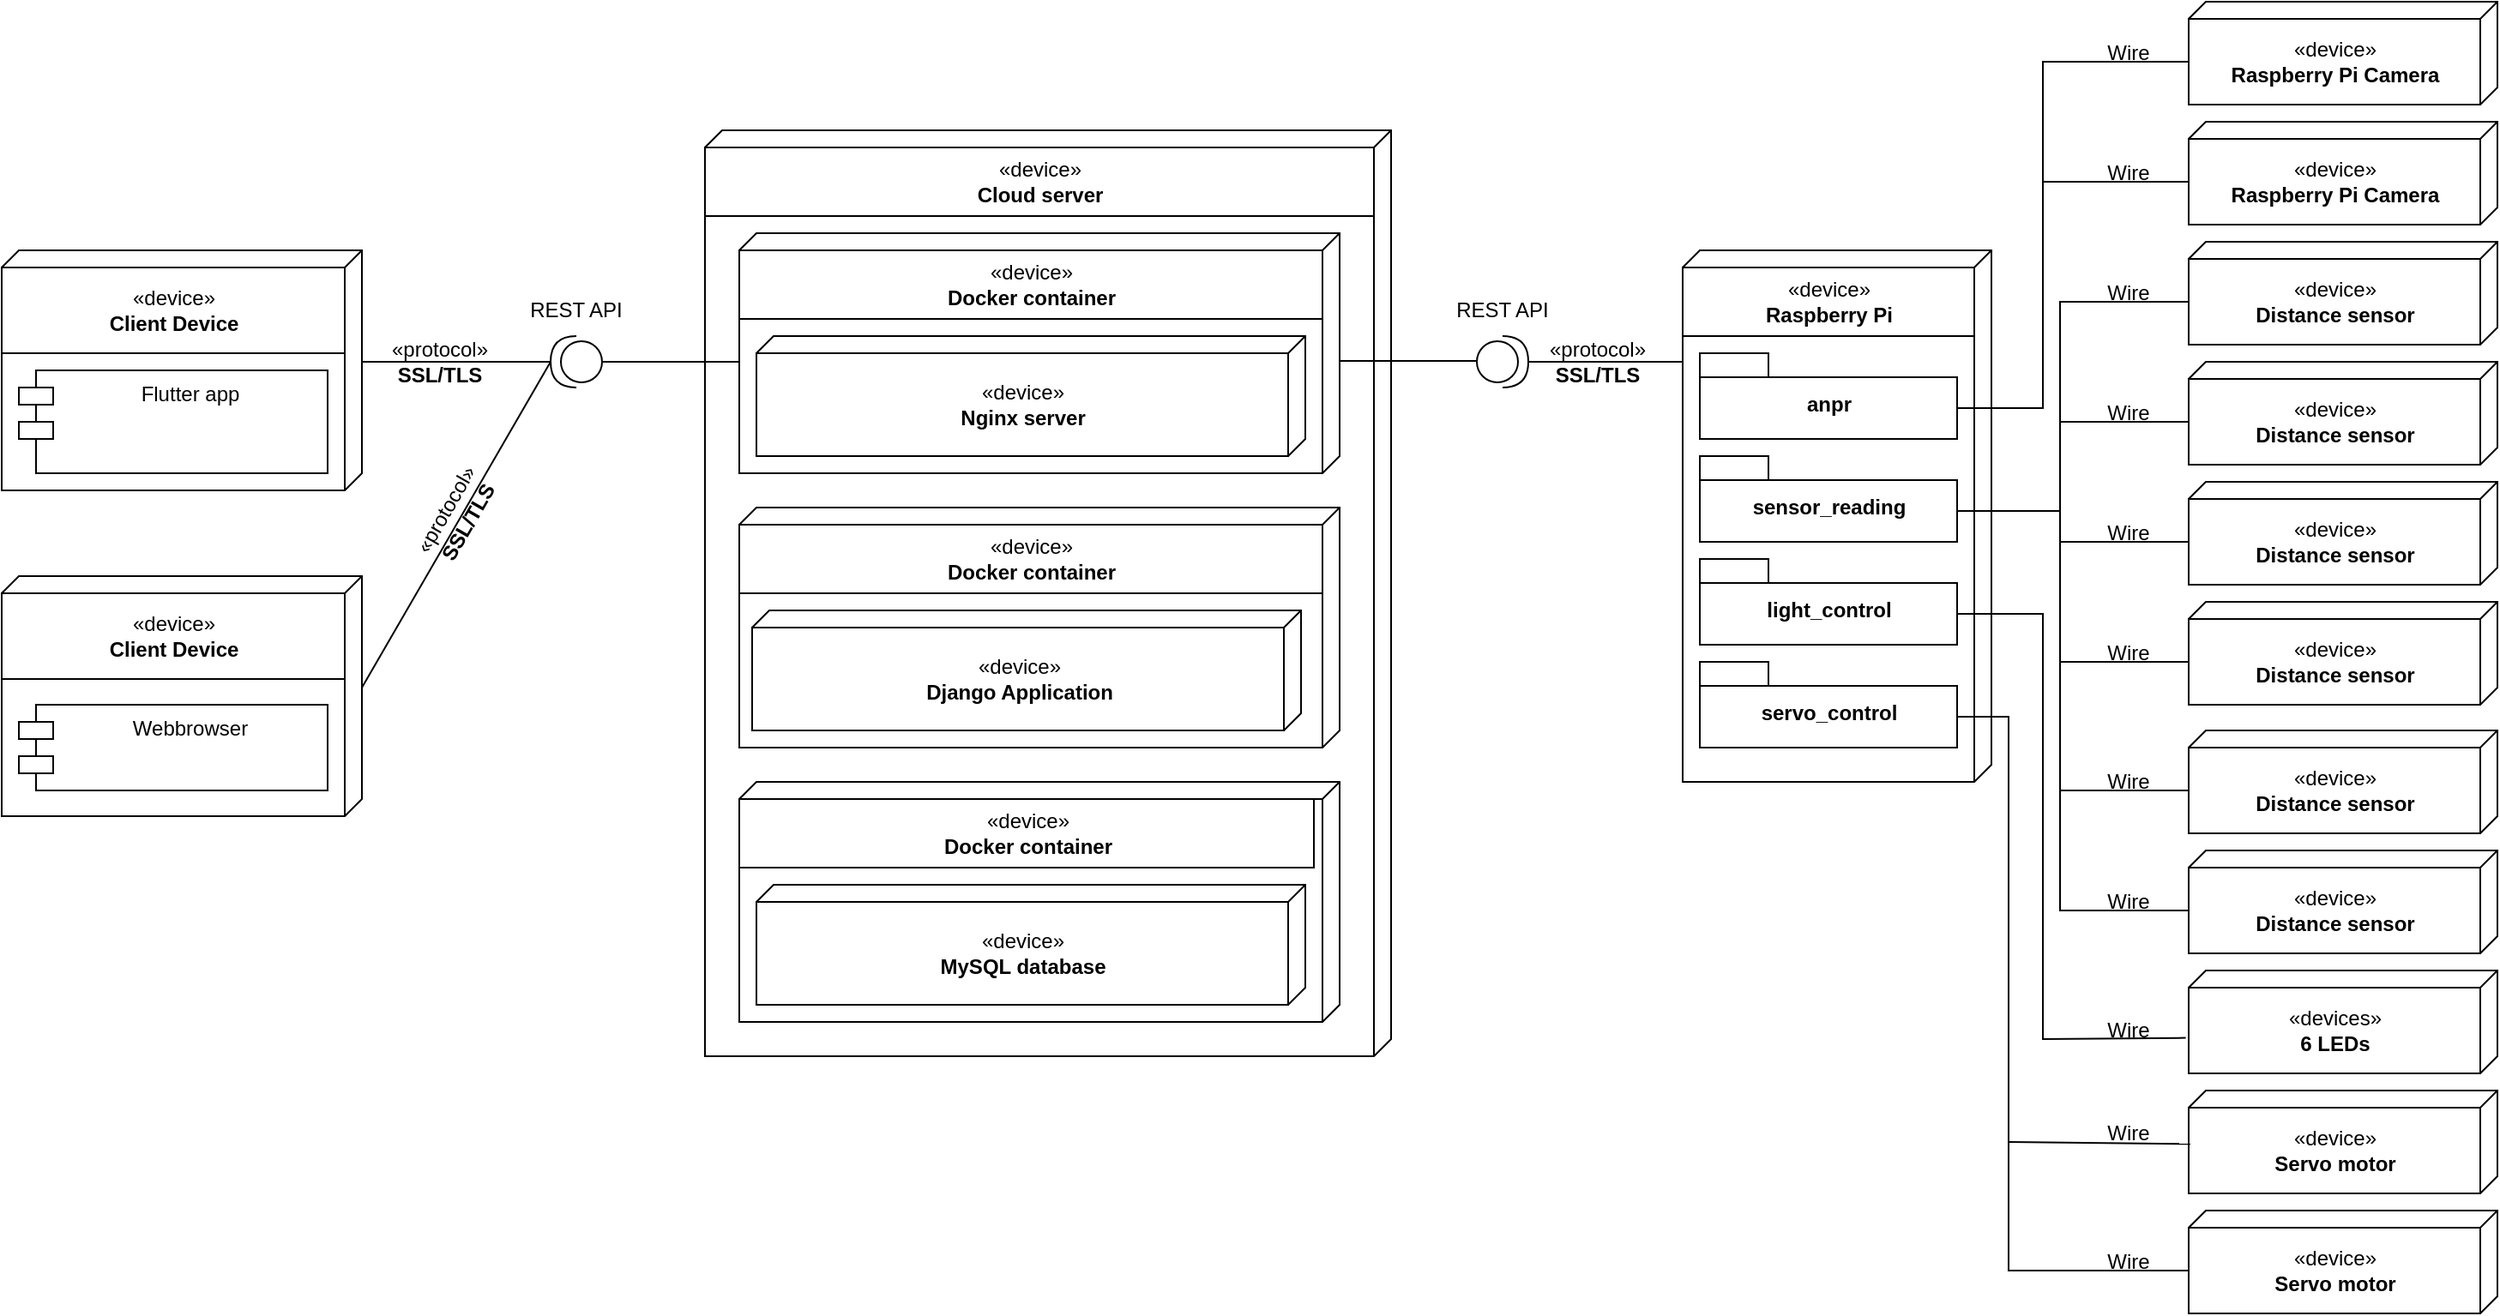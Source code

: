 <mxfile version="20.3.0" type="device"><diagram id="a6N8n4Ubzdl8JHRBqSU_" name="Seite-1"><mxGraphModel dx="1778" dy="1098" grid="1" gridSize="10" guides="1" tooltips="1" connect="1" arrows="1" fold="1" page="0" pageScale="1" pageWidth="827" pageHeight="1169" math="0" shadow="0"><root><mxCell id="0"/><mxCell id="1" parent="0"/><mxCell id="0hcZLCrjGNCuth_wSVwY-50" value="«protocol»&lt;br&gt;&lt;b&gt;SSL/TLS&lt;/b&gt;" style="html=1;strokeColor=none;fillColor=none;rotation=0;" parent="1" vertex="1"><mxGeometry x="1160" y="315" width="80" height="40" as="geometry"/></mxCell><mxCell id="0hcZLCrjGNCuth_wSVwY-1" value="" style="verticalAlign=top;align=left;spacingTop=8;spacingLeft=2;spacingRight=12;shape=cube;size=10;direction=south;fontStyle=4;html=1;" parent="1" vertex="1"><mxGeometry x="680" y="200" width="400" height="540" as="geometry"/></mxCell><mxCell id="0hcZLCrjGNCuth_wSVwY-2" value="" style="verticalAlign=top;align=left;spacingTop=8;spacingLeft=2;spacingRight=12;shape=cube;size=10;direction=south;fontStyle=4;html=1;" parent="1" vertex="1"><mxGeometry x="700" y="260" width="350" height="140" as="geometry"/></mxCell><mxCell id="0hcZLCrjGNCuth_wSVwY-5" value="" style="verticalAlign=top;align=left;spacingTop=8;spacingLeft=2;spacingRight=12;shape=cube;size=10;direction=south;fontStyle=4;html=1;" parent="1" vertex="1"><mxGeometry x="710" y="320" width="320" height="70" as="geometry"/></mxCell><mxCell id="0hcZLCrjGNCuth_wSVwY-6" value="«device»&lt;br&gt;&lt;b&gt;Cloud server&lt;/b&gt;" style="html=1;strokeColor=default;" parent="1" vertex="1"><mxGeometry x="680" y="210" width="390" height="40" as="geometry"/></mxCell><mxCell id="0hcZLCrjGNCuth_wSVwY-7" value="«device»&lt;br&gt;&lt;b&gt;Docker container&lt;/b&gt;" style="html=1;strokeColor=default;" parent="1" vertex="1"><mxGeometry x="700" y="270" width="340" height="40" as="geometry"/></mxCell><mxCell id="0hcZLCrjGNCuth_wSVwY-8" value="«device»&lt;br&gt;&lt;b&gt;Nginx server&lt;/b&gt;" style="html=1;strokeColor=default;" parent="1" vertex="1"><mxGeometry x="710" y="330" width="310" height="60" as="geometry"/></mxCell><mxCell id="0hcZLCrjGNCuth_wSVwY-12" value="" style="verticalAlign=top;align=left;spacingTop=8;spacingLeft=2;spacingRight=12;shape=cube;size=10;direction=south;fontStyle=4;html=1;" parent="1" vertex="1"><mxGeometry x="700" y="420" width="350" height="140" as="geometry"/></mxCell><mxCell id="0hcZLCrjGNCuth_wSVwY-13" value="«device»&lt;br&gt;&lt;b&gt;Docker container&lt;/b&gt;" style="html=1;strokeColor=default;" parent="1" vertex="1"><mxGeometry x="700" y="430" width="340" height="40" as="geometry"/></mxCell><mxCell id="0hcZLCrjGNCuth_wSVwY-15" value="" style="verticalAlign=top;align=left;spacingTop=8;spacingLeft=2;spacingRight=12;shape=cube;size=10;direction=south;fontStyle=4;html=1;" parent="1" vertex="1"><mxGeometry x="700" y="580" width="350" height="140" as="geometry"/></mxCell><mxCell id="0hcZLCrjGNCuth_wSVwY-16" value="«device»&lt;br&gt;&lt;b&gt;Docker container&lt;/b&gt;" style="html=1;strokeColor=default;" parent="1" vertex="1"><mxGeometry x="700" y="590" width="335" height="40" as="geometry"/></mxCell><mxCell id="0hcZLCrjGNCuth_wSVwY-22" value="" style="verticalAlign=top;align=left;spacingTop=8;spacingLeft=2;spacingRight=12;shape=cube;size=10;direction=south;fontStyle=4;html=1;strokeColor=default;" parent="1" vertex="1"><mxGeometry x="270" y="270" width="210" height="140" as="geometry"/></mxCell><mxCell id="0hcZLCrjGNCuth_wSVwY-23" value="«device»&lt;br&gt;&lt;b&gt;Client Device&lt;/b&gt;" style="html=1;strokeColor=default;" parent="1" vertex="1"><mxGeometry x="270" y="280" width="200" height="50" as="geometry"/></mxCell><mxCell id="0hcZLCrjGNCuth_wSVwY-25" value="Flutter app" style="shape=module;align=left;spacingLeft=20;align=center;verticalAlign=top;strokeColor=default;" parent="1" vertex="1"><mxGeometry x="280" y="340" width="180" height="60" as="geometry"/></mxCell><mxCell id="0hcZLCrjGNCuth_wSVwY-27" value="" style="verticalAlign=top;align=left;spacingTop=8;spacingLeft=2;spacingRight=12;shape=cube;size=10;direction=south;fontStyle=4;html=1;strokeColor=default;" parent="1" vertex="1"><mxGeometry x="270" y="460" width="210" height="140" as="geometry"/></mxCell><mxCell id="0hcZLCrjGNCuth_wSVwY-28" value="«device»&lt;br&gt;&lt;b&gt;Client Device&lt;/b&gt;" style="html=1;strokeColor=default;" parent="1" vertex="1"><mxGeometry x="270" y="470" width="200" height="50" as="geometry"/></mxCell><mxCell id="0hcZLCrjGNCuth_wSVwY-29" value="Webbrowser" style="shape=module;align=left;spacingLeft=20;align=center;verticalAlign=top;strokeColor=default;" parent="1" vertex="1"><mxGeometry x="280" y="535" width="180" height="50" as="geometry"/></mxCell><mxCell id="0hcZLCrjGNCuth_wSVwY-31" value="" style="verticalAlign=top;align=left;spacingTop=8;spacingLeft=2;spacingRight=12;shape=cube;size=10;direction=south;fontStyle=4;html=1;" parent="1" vertex="1"><mxGeometry x="707.5" y="480" width="320" height="70" as="geometry"/></mxCell><mxCell id="0hcZLCrjGNCuth_wSVwY-14" value="«device»&lt;br&gt;&lt;b&gt;Django Application&lt;/b&gt;" style="html=1;strokeColor=default;" parent="1" vertex="1"><mxGeometry x="707.5" y="490" width="310" height="60" as="geometry"/></mxCell><mxCell id="0hcZLCrjGNCuth_wSVwY-32" value="" style="verticalAlign=top;align=left;spacingTop=8;spacingLeft=2;spacingRight=12;shape=cube;size=10;direction=south;fontStyle=4;html=1;" parent="1" vertex="1"><mxGeometry x="710" y="640" width="320" height="70" as="geometry"/></mxCell><mxCell id="0hcZLCrjGNCuth_wSVwY-17" value="«device»&lt;br&gt;&lt;b&gt;MySQL database&lt;/b&gt;" style="html=1;strokeColor=default;" parent="1" vertex="1"><mxGeometry x="710" y="650" width="310" height="60" as="geometry"/></mxCell><mxCell id="0hcZLCrjGNCuth_wSVwY-33" value="" style="shape=providedRequiredInterface;html=1;verticalLabelPosition=bottom;sketch=0;strokeColor=default;rotation=-180;" parent="1" vertex="1"><mxGeometry x="590" y="320" width="30" height="30" as="geometry"/></mxCell><mxCell id="0hcZLCrjGNCuth_wSVwY-34" value="" style="endArrow=none;html=1;rounded=0;exitX=0;exitY=0.5;exitDx=0;exitDy=0;exitPerimeter=0;entryX=0;entryY=0;entryDx=75;entryDy=350;entryPerimeter=0;" parent="1" source="0hcZLCrjGNCuth_wSVwY-33" target="0hcZLCrjGNCuth_wSVwY-2" edge="1"><mxGeometry width="50" height="50" relative="1" as="geometry"><mxPoint x="620" y="430" as="sourcePoint"/><mxPoint x="670" y="380" as="targetPoint"/></mxGeometry></mxCell><mxCell id="0hcZLCrjGNCuth_wSVwY-35" value="" style="endArrow=none;html=1;rounded=0;exitX=0;exitY=0;exitDx=65;exitDy=0;exitPerimeter=0;entryX=1;entryY=0.5;entryDx=0;entryDy=0;entryPerimeter=0;" parent="1" source="0hcZLCrjGNCuth_wSVwY-22" target="0hcZLCrjGNCuth_wSVwY-33" edge="1"><mxGeometry width="50" height="50" relative="1" as="geometry"><mxPoint x="680" y="460" as="sourcePoint"/><mxPoint x="730" y="410" as="targetPoint"/></mxGeometry></mxCell><mxCell id="0hcZLCrjGNCuth_wSVwY-36" value="" style="endArrow=none;html=1;rounded=0;exitX=0;exitY=0;exitDx=65;exitDy=0;exitPerimeter=0;entryX=1;entryY=0.5;entryDx=0;entryDy=0;entryPerimeter=0;" parent="1" source="0hcZLCrjGNCuth_wSVwY-27" target="0hcZLCrjGNCuth_wSVwY-33" edge="1"><mxGeometry width="50" height="50" relative="1" as="geometry"><mxPoint x="680" y="420" as="sourcePoint"/><mxPoint x="730" y="370" as="targetPoint"/></mxGeometry></mxCell><mxCell id="0hcZLCrjGNCuth_wSVwY-37" value="REST API" style="text;html=1;strokeColor=none;fillColor=none;align=center;verticalAlign=middle;whiteSpace=wrap;rounded=0;" parent="1" vertex="1"><mxGeometry x="575" y="290" width="60" height="30" as="geometry"/></mxCell><mxCell id="0hcZLCrjGNCuth_wSVwY-38" value="«protocol»&lt;br&gt;&lt;b&gt;SSL/TLS&lt;/b&gt;" style="html=1;strokeColor=none;fillColor=none;rotation=-60;" parent="1" vertex="1"><mxGeometry x="480" y="400" width="110" height="50" as="geometry"/></mxCell><mxCell id="0hcZLCrjGNCuth_wSVwY-39" value="«protocol»&lt;br&gt;&lt;b&gt;SSL/TLS&lt;/b&gt;" style="html=1;strokeColor=none;fillColor=none;rotation=0;" parent="1" vertex="1"><mxGeometry x="470" y="310" width="110" height="50" as="geometry"/></mxCell><mxCell id="0hcZLCrjGNCuth_wSVwY-40" value="" style="verticalAlign=top;align=left;spacingTop=8;spacingLeft=2;spacingRight=12;shape=cube;size=10;direction=south;fontStyle=4;html=1;strokeColor=default;fillColor=none;" parent="1" vertex="1"><mxGeometry x="1250" y="270" width="180" height="310" as="geometry"/></mxCell><mxCell id="0hcZLCrjGNCuth_wSVwY-41" value="«device»&lt;br&gt;&lt;b&gt;Raspberry Pi&lt;/b&gt;" style="html=1;strokeColor=default;fillColor=none;" parent="1" vertex="1"><mxGeometry x="1250" y="280" width="170" height="40" as="geometry"/></mxCell><mxCell id="0hcZLCrjGNCuth_wSVwY-43" value="" style="endArrow=none;html=1;rounded=0;exitX=0;exitY=0.5;exitDx=0;exitDy=0;exitPerimeter=0;entryX=0;entryY=0;entryDx=75;entryDy=350;entryPerimeter=0;" parent="1" edge="1"><mxGeometry width="50" height="50" relative="1" as="geometry"><mxPoint x="1050" y="334.5" as="sourcePoint"/><mxPoint x="1130" y="334.5" as="targetPoint"/></mxGeometry></mxCell><mxCell id="0hcZLCrjGNCuth_wSVwY-44" value="" style="shape=providedRequiredInterface;html=1;verticalLabelPosition=bottom;sketch=0;strokeColor=default;rotation=0;" parent="1" vertex="1"><mxGeometry x="1130" y="320" width="30" height="30" as="geometry"/></mxCell><mxCell id="0hcZLCrjGNCuth_wSVwY-47" value="" style="endArrow=none;html=1;rounded=0;entryX=0;entryY=0;entryDx=65;entryDy=180;entryPerimeter=0;exitX=1;exitY=0.5;exitDx=0;exitDy=0;exitPerimeter=0;" parent="1" source="0hcZLCrjGNCuth_wSVwY-44" target="0hcZLCrjGNCuth_wSVwY-40" edge="1"><mxGeometry width="50" height="50" relative="1" as="geometry"><mxPoint x="860" y="350" as="sourcePoint"/><mxPoint x="910" y="300" as="targetPoint"/></mxGeometry></mxCell><mxCell id="0hcZLCrjGNCuth_wSVwY-48" value="anpr" style="shape=folder;fontStyle=1;spacingTop=10;tabWidth=40;tabHeight=14;tabPosition=left;html=1;strokeColor=default;fillColor=none;" parent="1" vertex="1"><mxGeometry x="1260" y="330" width="150" height="50" as="geometry"/></mxCell><mxCell id="0hcZLCrjGNCuth_wSVwY-49" value="sensor_reading" style="shape=folder;fontStyle=1;spacingTop=10;tabWidth=40;tabHeight=14;tabPosition=left;html=1;strokeColor=default;fillColor=none;" parent="1" vertex="1"><mxGeometry x="1260" y="390" width="150" height="50" as="geometry"/></mxCell><mxCell id="0hcZLCrjGNCuth_wSVwY-53" value="REST API" style="text;html=1;strokeColor=none;fillColor=none;align=center;verticalAlign=middle;whiteSpace=wrap;rounded=0;" parent="1" vertex="1"><mxGeometry x="1115" y="290" width="60" height="30" as="geometry"/></mxCell><mxCell id="0hcZLCrjGNCuth_wSVwY-54" value="" style="verticalAlign=top;align=left;spacingTop=8;spacingLeft=2;spacingRight=12;shape=cube;size=10;direction=south;fontStyle=4;html=1;strokeColor=default;fillColor=none;" parent="1" vertex="1"><mxGeometry x="1545" y="125" width="180" height="60" as="geometry"/></mxCell><mxCell id="0hcZLCrjGNCuth_wSVwY-55" value="«device»&lt;br&gt;&lt;b&gt;Raspberry Pi Camera&lt;/b&gt;" style="html=1;strokeColor=default;fillColor=none;" parent="1" vertex="1"><mxGeometry x="1545" y="135" width="170" height="50" as="geometry"/></mxCell><mxCell id="0hcZLCrjGNCuth_wSVwY-57" value="" style="verticalAlign=top;align=left;spacingTop=8;spacingLeft=2;spacingRight=12;shape=cube;size=10;direction=south;fontStyle=4;html=1;strokeColor=default;fillColor=none;" parent="1" vertex="1"><mxGeometry x="1545" y="195" width="180" height="60" as="geometry"/></mxCell><mxCell id="0hcZLCrjGNCuth_wSVwY-58" value="«device»&lt;br&gt;&lt;b&gt;Raspberry Pi Camera&lt;/b&gt;" style="html=1;strokeColor=default;fillColor=none;" parent="1" vertex="1"><mxGeometry x="1545" y="205" width="170" height="50" as="geometry"/></mxCell><mxCell id="0hcZLCrjGNCuth_wSVwY-60" value="" style="verticalAlign=top;align=left;spacingTop=8;spacingLeft=2;spacingRight=12;shape=cube;size=10;direction=south;fontStyle=4;html=1;strokeColor=default;fillColor=none;" parent="1" vertex="1"><mxGeometry x="1545" y="265" width="180" height="60" as="geometry"/></mxCell><mxCell id="0hcZLCrjGNCuth_wSVwY-61" value="«device»&lt;br&gt;&lt;b&gt;Distance sensor&lt;/b&gt;" style="html=1;strokeColor=default;fillColor=none;" parent="1" vertex="1"><mxGeometry x="1545" y="275" width="170" height="50" as="geometry"/></mxCell><mxCell id="0hcZLCrjGNCuth_wSVwY-63" value="" style="verticalAlign=top;align=left;spacingTop=8;spacingLeft=2;spacingRight=12;shape=cube;size=10;direction=south;fontStyle=4;html=1;strokeColor=default;fillColor=none;" parent="1" vertex="1"><mxGeometry x="1545" y="335" width="180" height="60" as="geometry"/></mxCell><mxCell id="0hcZLCrjGNCuth_wSVwY-64" value="«device»&lt;br&gt;&lt;b&gt;Distance sensor&lt;/b&gt;" style="html=1;strokeColor=default;fillColor=none;" parent="1" vertex="1"><mxGeometry x="1545" y="345" width="170" height="50" as="geometry"/></mxCell><mxCell id="0hcZLCrjGNCuth_wSVwY-65" value="" style="verticalAlign=top;align=left;spacingTop=8;spacingLeft=2;spacingRight=12;shape=cube;size=10;direction=south;fontStyle=4;html=1;strokeColor=default;fillColor=none;" parent="1" vertex="1"><mxGeometry x="1545" y="405" width="180" height="60" as="geometry"/></mxCell><mxCell id="0hcZLCrjGNCuth_wSVwY-66" value="«device»&lt;br&gt;&lt;b&gt;Distance sensor&lt;/b&gt;" style="html=1;strokeColor=default;fillColor=none;" parent="1" vertex="1"><mxGeometry x="1545" y="415" width="170" height="50" as="geometry"/></mxCell><mxCell id="0hcZLCrjGNCuth_wSVwY-67" value="" style="verticalAlign=top;align=left;spacingTop=8;spacingLeft=2;spacingRight=12;shape=cube;size=10;direction=south;fontStyle=4;html=1;strokeColor=default;fillColor=none;" parent="1" vertex="1"><mxGeometry x="1545" y="475" width="180" height="60" as="geometry"/></mxCell><mxCell id="0hcZLCrjGNCuth_wSVwY-68" value="«device»&lt;br&gt;&lt;b&gt;Distance sensor&lt;/b&gt;" style="html=1;strokeColor=default;fillColor=none;" parent="1" vertex="1"><mxGeometry x="1545" y="485" width="170" height="50" as="geometry"/></mxCell><mxCell id="0hcZLCrjGNCuth_wSVwY-69" value="" style="verticalAlign=top;align=left;spacingTop=8;spacingLeft=2;spacingRight=12;shape=cube;size=10;direction=south;fontStyle=4;html=1;strokeColor=default;fillColor=none;" parent="1" vertex="1"><mxGeometry x="1545" y="550" width="180" height="60" as="geometry"/></mxCell><mxCell id="0hcZLCrjGNCuth_wSVwY-70" value="«device»&lt;br&gt;&lt;b&gt;Distance sensor&lt;/b&gt;" style="html=1;strokeColor=default;fillColor=none;" parent="1" vertex="1"><mxGeometry x="1545" y="560" width="170" height="50" as="geometry"/></mxCell><mxCell id="0hcZLCrjGNCuth_wSVwY-71" value="" style="verticalAlign=top;align=left;spacingTop=8;spacingLeft=2;spacingRight=12;shape=cube;size=10;direction=south;fontStyle=4;html=1;strokeColor=default;fillColor=none;" parent="1" vertex="1"><mxGeometry x="1545" y="620" width="180" height="60" as="geometry"/></mxCell><mxCell id="0hcZLCrjGNCuth_wSVwY-72" value="«device»&lt;br&gt;&lt;b&gt;Distance sensor&lt;/b&gt;" style="html=1;strokeColor=default;fillColor=none;" parent="1" vertex="1"><mxGeometry x="1545" y="630" width="170" height="50" as="geometry"/></mxCell><mxCell id="0hcZLCrjGNCuth_wSVwY-77" value="light_control" style="shape=folder;fontStyle=1;spacingTop=10;tabWidth=40;tabHeight=14;tabPosition=left;html=1;strokeColor=default;fillColor=none;" parent="1" vertex="1"><mxGeometry x="1260" y="450" width="150" height="50" as="geometry"/></mxCell><mxCell id="0hcZLCrjGNCuth_wSVwY-80" value="servo_control" style="shape=folder;fontStyle=1;spacingTop=10;tabWidth=40;tabHeight=14;tabPosition=left;html=1;strokeColor=default;fillColor=none;" parent="1" vertex="1"><mxGeometry x="1260" y="510" width="150" height="50" as="geometry"/></mxCell><mxCell id="0hcZLCrjGNCuth_wSVwY-81" value="" style="verticalAlign=top;align=left;spacingTop=8;spacingLeft=2;spacingRight=12;shape=cube;size=10;direction=south;fontStyle=4;html=1;strokeColor=default;fillColor=none;" parent="1" vertex="1"><mxGeometry x="1545" y="760" width="180" height="60" as="geometry"/></mxCell><mxCell id="0hcZLCrjGNCuth_wSVwY-82" value="«device»&lt;br&gt;&lt;b&gt;Servo motor&lt;/b&gt;" style="html=1;strokeColor=default;fillColor=none;" parent="1" vertex="1"><mxGeometry x="1545" y="770" width="170" height="50" as="geometry"/></mxCell><mxCell id="0hcZLCrjGNCuth_wSVwY-83" value="«device»&lt;br&gt;&lt;b&gt;Servo motor&lt;/b&gt;" style="html=1;strokeColor=default;fillColor=none;" parent="1" vertex="1"><mxGeometry x="1545" y="840" width="170" height="50" as="geometry"/></mxCell><mxCell id="0hcZLCrjGNCuth_wSVwY-85" value="" style="verticalAlign=top;align=left;spacingTop=8;spacingLeft=2;spacingRight=12;shape=cube;size=10;direction=south;fontStyle=4;html=1;strokeColor=default;fillColor=none;" parent="1" vertex="1"><mxGeometry x="1545" y="830" width="180" height="60" as="geometry"/></mxCell><mxCell id="0hcZLCrjGNCuth_wSVwY-86" value="" style="endArrow=none;html=1;rounded=0;exitX=0;exitY=0;exitDx=150;exitDy=32;exitPerimeter=0;entryX=0;entryY=0;entryDx=35;entryDy=180;entryPerimeter=0;" parent="1" source="0hcZLCrjGNCuth_wSVwY-80" target="0hcZLCrjGNCuth_wSVwY-85" edge="1"><mxGeometry width="50" height="50" relative="1" as="geometry"><mxPoint x="1460" y="670" as="sourcePoint"/><mxPoint x="1440" y="542" as="targetPoint"/><Array as="points"><mxPoint x="1440" y="542"/><mxPoint x="1440" y="795"/><mxPoint x="1440" y="865"/></Array></mxGeometry></mxCell><mxCell id="0hcZLCrjGNCuth_wSVwY-130" value="" style="endArrow=none;html=1;rounded=0;entryX=0.006;entryY=0.423;entryDx=0;entryDy=0;entryPerimeter=0;" parent="1" target="0hcZLCrjGNCuth_wSVwY-82" edge="1"><mxGeometry width="50" height="50" relative="1" as="geometry"><mxPoint x="1440" y="790" as="sourcePoint"/><mxPoint x="1410" y="630" as="targetPoint"/></mxGeometry></mxCell><mxCell id="0hcZLCrjGNCuth_wSVwY-132" value="" style="verticalAlign=top;align=left;spacingTop=8;spacingLeft=2;spacingRight=12;shape=cube;size=10;direction=south;fontStyle=4;html=1;strokeColor=default;fillColor=none;" parent="1" vertex="1"><mxGeometry x="1545" y="690" width="180" height="60" as="geometry"/></mxCell><mxCell id="0hcZLCrjGNCuth_wSVwY-134" value="«devices»&lt;br&gt;&lt;b&gt;6 LEDs&lt;/b&gt;" style="html=1;strokeColor=default;fillColor=none;" parent="1" vertex="1"><mxGeometry x="1545" y="700" width="170" height="50" as="geometry"/></mxCell><mxCell id="0hcZLCrjGNCuth_wSVwY-135" value="" style="endArrow=none;html=1;rounded=0;exitX=-0.01;exitY=0.586;exitDx=0;exitDy=0;exitPerimeter=0;entryX=0;entryY=0;entryDx=150;entryDy=32;entryPerimeter=0;" parent="1" source="0hcZLCrjGNCuth_wSVwY-134" target="0hcZLCrjGNCuth_wSVwY-77" edge="1"><mxGeometry width="50" height="50" relative="1" as="geometry"><mxPoint x="1510" y="660" as="sourcePoint"/><mxPoint x="1560" y="610" as="targetPoint"/><Array as="points"><mxPoint x="1460" y="730"/><mxPoint x="1460" y="482"/></Array></mxGeometry></mxCell><mxCell id="0hcZLCrjGNCuth_wSVwY-136" value="" style="endArrow=none;html=1;rounded=0;exitX=0;exitY=0;exitDx=150;exitDy=32;exitPerimeter=0;entryX=0;entryY=0.5;entryDx=0;entryDy=0;" parent="1" source="0hcZLCrjGNCuth_wSVwY-49" target="0hcZLCrjGNCuth_wSVwY-72" edge="1"><mxGeometry width="50" height="50" relative="1" as="geometry"><mxPoint x="1460" y="570" as="sourcePoint"/><mxPoint x="1510" y="520" as="targetPoint"/><Array as="points"><mxPoint x="1470" y="422"/><mxPoint x="1470" y="655"/></Array></mxGeometry></mxCell><mxCell id="0hcZLCrjGNCuth_wSVwY-137" value="" style="endArrow=none;html=1;rounded=0;entryX=0;entryY=0.5;entryDx=0;entryDy=0;" parent="1" target="0hcZLCrjGNCuth_wSVwY-70" edge="1"><mxGeometry width="50" height="50" relative="1" as="geometry"><mxPoint x="1470" y="585" as="sourcePoint"/><mxPoint x="1510" y="520" as="targetPoint"/></mxGeometry></mxCell><mxCell id="0hcZLCrjGNCuth_wSVwY-138" value="" style="endArrow=none;html=1;rounded=0;entryX=0;entryY=0.5;entryDx=0;entryDy=0;" parent="1" target="0hcZLCrjGNCuth_wSVwY-68" edge="1"><mxGeometry width="50" height="50" relative="1" as="geometry"><mxPoint x="1470" y="510" as="sourcePoint"/><mxPoint x="1500" y="470" as="targetPoint"/></mxGeometry></mxCell><mxCell id="0hcZLCrjGNCuth_wSVwY-139" value="" style="endArrow=none;html=1;rounded=0;entryX=0;entryY=0.5;entryDx=0;entryDy=0;" parent="1" target="0hcZLCrjGNCuth_wSVwY-66" edge="1"><mxGeometry width="50" height="50" relative="1" as="geometry"><mxPoint x="1470" y="440" as="sourcePoint"/><mxPoint x="1480" y="480" as="targetPoint"/></mxGeometry></mxCell><mxCell id="0hcZLCrjGNCuth_wSVwY-140" value="" style="endArrow=none;html=1;rounded=0;entryX=0;entryY=0.5;entryDx=0;entryDy=0;exitX=0;exitY=0;exitDx=150;exitDy=32;exitPerimeter=0;" parent="1" source="0hcZLCrjGNCuth_wSVwY-49" target="0hcZLCrjGNCuth_wSVwY-64" edge="1"><mxGeometry width="50" height="50" relative="1" as="geometry"><mxPoint x="1470" y="420" as="sourcePoint"/><mxPoint x="1460" y="350" as="targetPoint"/><Array as="points"><mxPoint x="1470" y="422"/><mxPoint x="1470" y="370"/></Array></mxGeometry></mxCell><mxCell id="0hcZLCrjGNCuth_wSVwY-141" value="" style="endArrow=none;html=1;rounded=0;entryX=0;entryY=0.5;entryDx=0;entryDy=0;" parent="1" target="0hcZLCrjGNCuth_wSVwY-61" edge="1"><mxGeometry width="50" height="50" relative="1" as="geometry"><mxPoint x="1470" y="370" as="sourcePoint"/><mxPoint x="1470" y="240" as="targetPoint"/><Array as="points"><mxPoint x="1470" y="300"/></Array></mxGeometry></mxCell><mxCell id="0hcZLCrjGNCuth_wSVwY-142" value="" style="endArrow=none;html=1;rounded=0;exitX=0;exitY=0;exitDx=150;exitDy=32;exitPerimeter=0;entryX=0;entryY=0.5;entryDx=0;entryDy=0;" parent="1" source="0hcZLCrjGNCuth_wSVwY-48" target="0hcZLCrjGNCuth_wSVwY-55" edge="1"><mxGeometry width="50" height="50" relative="1" as="geometry"><mxPoint x="1410" y="340" as="sourcePoint"/><mxPoint x="1460" y="290" as="targetPoint"/><Array as="points"><mxPoint x="1460" y="362"/><mxPoint x="1460" y="160"/></Array></mxGeometry></mxCell><mxCell id="0hcZLCrjGNCuth_wSVwY-143" value="" style="endArrow=none;html=1;rounded=0;entryX=0;entryY=0.5;entryDx=0;entryDy=0;" parent="1" target="0hcZLCrjGNCuth_wSVwY-58" edge="1"><mxGeometry width="50" height="50" relative="1" as="geometry"><mxPoint x="1460" y="230" as="sourcePoint"/><mxPoint x="1430" y="300" as="targetPoint"/></mxGeometry></mxCell><mxCell id="0hcZLCrjGNCuth_wSVwY-144" value="Wire" style="text;html=1;strokeColor=none;fillColor=none;align=center;verticalAlign=middle;whiteSpace=wrap;rounded=0;" parent="1" vertex="1"><mxGeometry x="1480" y="140" width="60" height="30" as="geometry"/></mxCell><mxCell id="0hcZLCrjGNCuth_wSVwY-145" value="Wire" style="text;html=1;strokeColor=none;fillColor=none;align=center;verticalAlign=middle;whiteSpace=wrap;rounded=0;" parent="1" vertex="1"><mxGeometry x="1480" y="210" width="60" height="30" as="geometry"/></mxCell><mxCell id="0hcZLCrjGNCuth_wSVwY-146" value="Wire" style="text;html=1;strokeColor=none;fillColor=none;align=center;verticalAlign=middle;whiteSpace=wrap;rounded=0;" parent="1" vertex="1"><mxGeometry x="1480" y="280" width="60" height="30" as="geometry"/></mxCell><mxCell id="0hcZLCrjGNCuth_wSVwY-147" value="Wire" style="text;html=1;strokeColor=none;fillColor=none;align=center;verticalAlign=middle;whiteSpace=wrap;rounded=0;" parent="1" vertex="1"><mxGeometry x="1480" y="350" width="60" height="30" as="geometry"/></mxCell><mxCell id="0hcZLCrjGNCuth_wSVwY-148" value="Wire" style="text;html=1;strokeColor=none;fillColor=none;align=center;verticalAlign=middle;whiteSpace=wrap;rounded=0;" parent="1" vertex="1"><mxGeometry x="1480" y="420" width="60" height="30" as="geometry"/></mxCell><mxCell id="0hcZLCrjGNCuth_wSVwY-149" value="Wire" style="text;html=1;strokeColor=none;fillColor=none;align=center;verticalAlign=middle;whiteSpace=wrap;rounded=0;" parent="1" vertex="1"><mxGeometry x="1480" y="490" width="60" height="30" as="geometry"/></mxCell><mxCell id="0hcZLCrjGNCuth_wSVwY-151" value="Wire" style="text;html=1;strokeColor=none;fillColor=none;align=center;verticalAlign=middle;whiteSpace=wrap;rounded=0;" parent="1" vertex="1"><mxGeometry x="1480" y="565" width="60" height="30" as="geometry"/></mxCell><mxCell id="0hcZLCrjGNCuth_wSVwY-152" value="Wire" style="text;html=1;strokeColor=none;fillColor=none;align=center;verticalAlign=middle;whiteSpace=wrap;rounded=0;" parent="1" vertex="1"><mxGeometry x="1480" y="635" width="60" height="30" as="geometry"/></mxCell><mxCell id="0hcZLCrjGNCuth_wSVwY-153" value="Wire" style="text;html=1;strokeColor=none;fillColor=none;align=center;verticalAlign=middle;whiteSpace=wrap;rounded=0;" parent="1" vertex="1"><mxGeometry x="1480" y="710" width="60" height="30" as="geometry"/></mxCell><mxCell id="0hcZLCrjGNCuth_wSVwY-154" value="Wire" style="text;html=1;strokeColor=none;fillColor=none;align=center;verticalAlign=middle;whiteSpace=wrap;rounded=0;" parent="1" vertex="1"><mxGeometry x="1480" y="770" width="60" height="30" as="geometry"/></mxCell><mxCell id="0hcZLCrjGNCuth_wSVwY-155" value="Wire" style="text;html=1;strokeColor=none;fillColor=none;align=center;verticalAlign=middle;whiteSpace=wrap;rounded=0;" parent="1" vertex="1"><mxGeometry x="1480" y="845" width="60" height="30" as="geometry"/></mxCell></root></mxGraphModel></diagram></mxfile>
